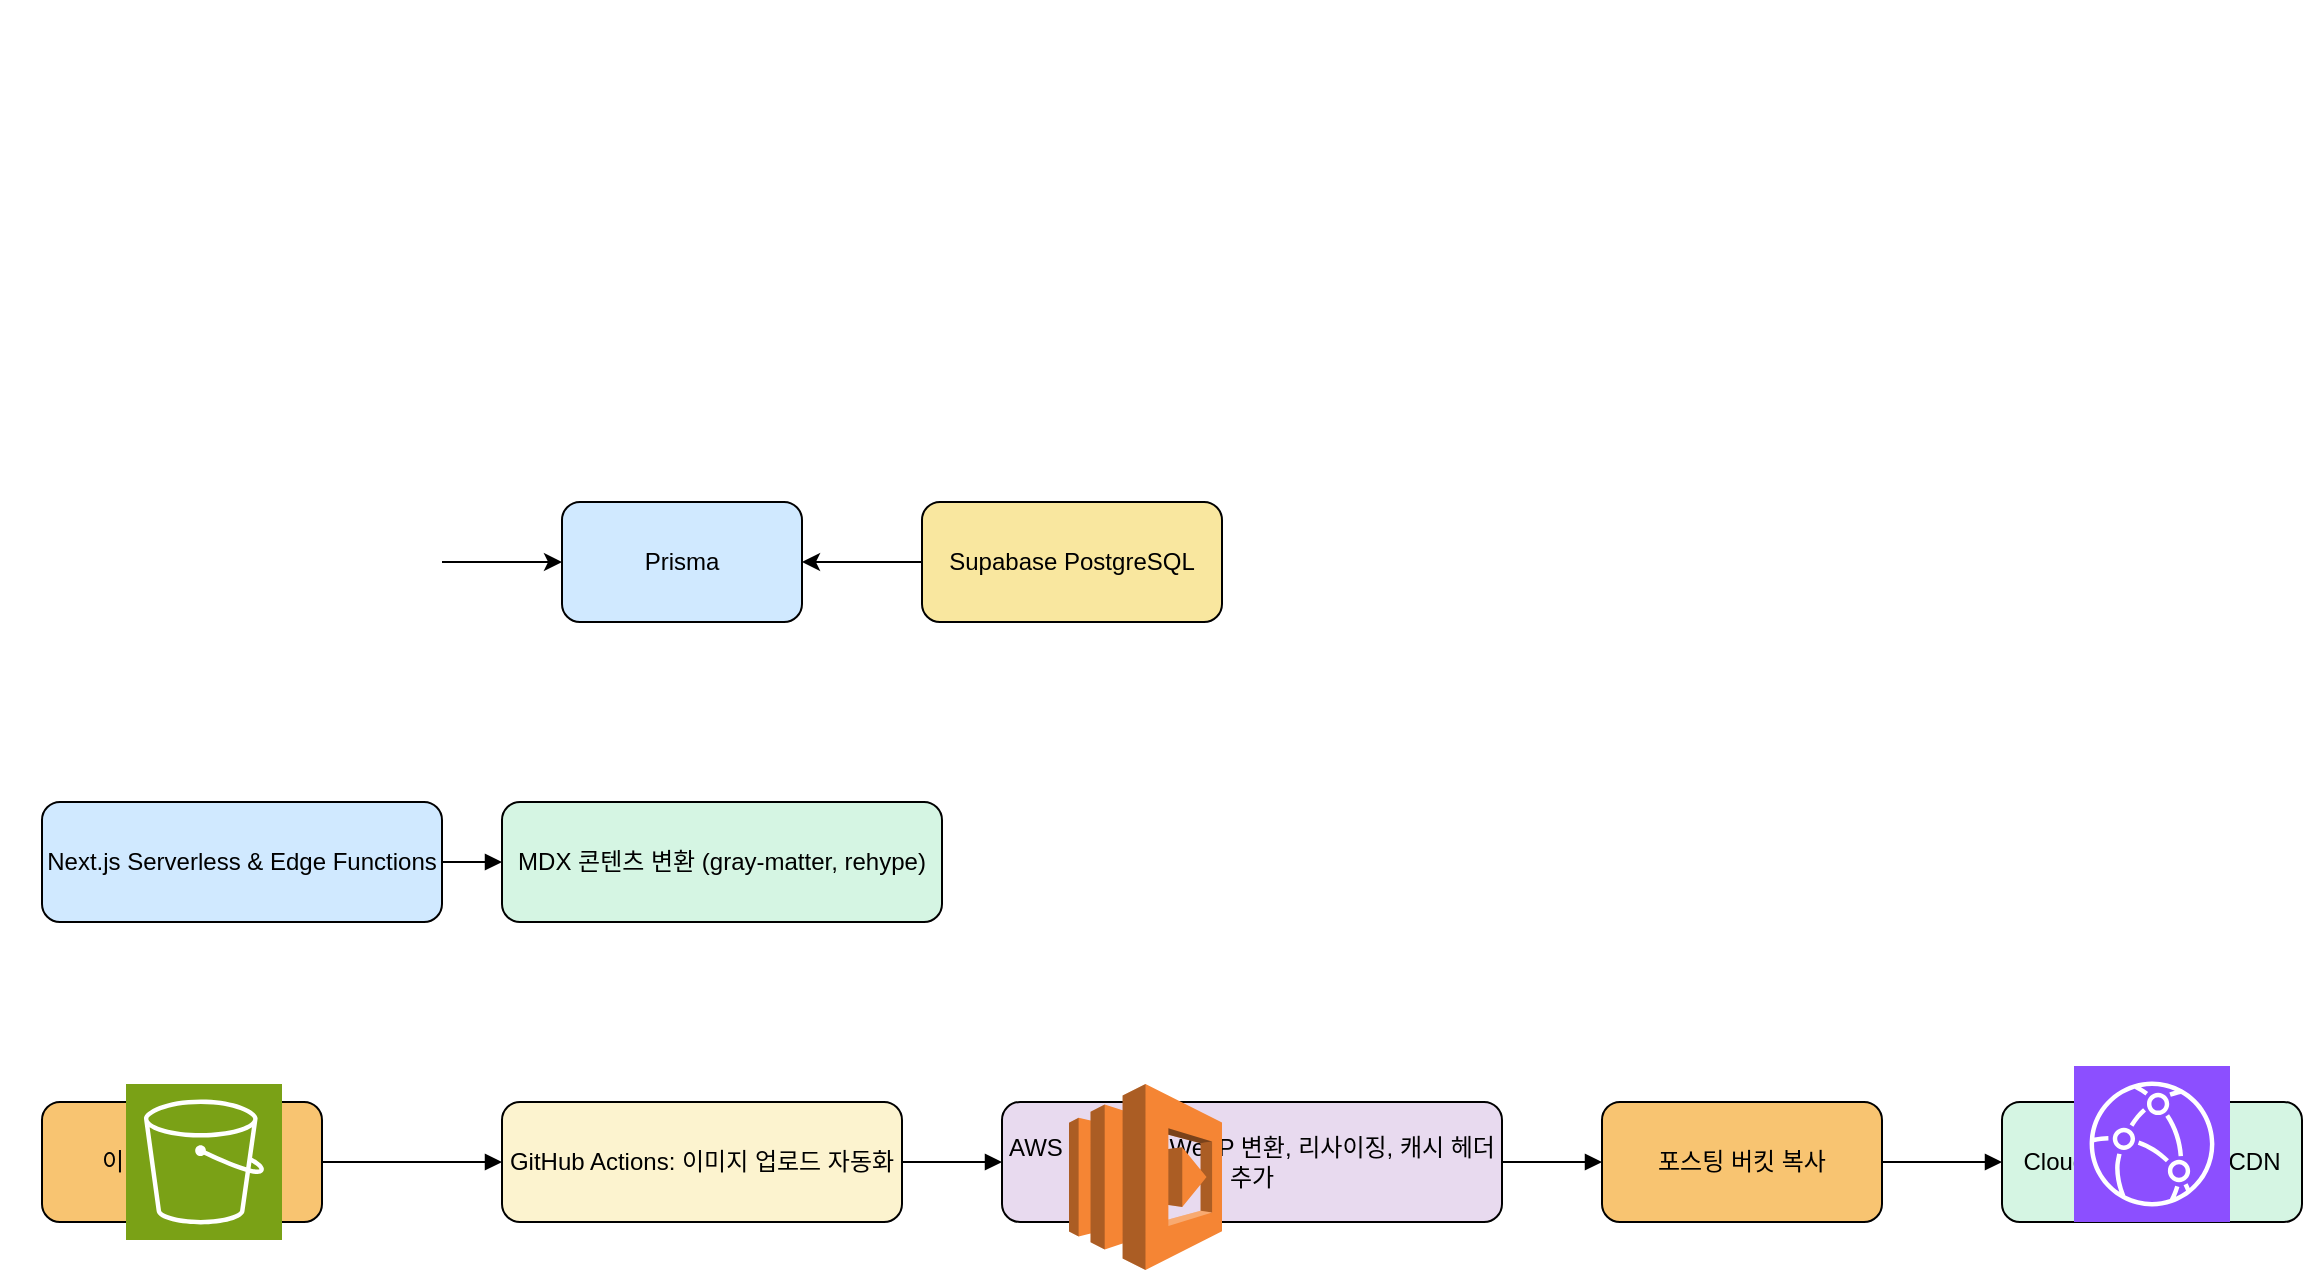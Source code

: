 <mxfile version="26.2.14">
  <diagram id="Ht1M8jgEwFfnCIfOTk4-" name="Page-1">
    <mxGraphModel dx="931" dy="588" grid="1" gridSize="10" guides="1" tooltips="1" connect="1" arrows="1" fold="1" page="1" pageScale="1" pageWidth="1169" pageHeight="827" math="0" shadow="0">
      <root>
        <mxCell id="0" />
        <mxCell id="1" parent="0" />
        <mxCell id="4" value="Prisma" style="shape=rectangle;rounded=1;fillColor=#d0e9ff;whiteSpace=wrap;html=1;" parent="1" vertex="1">
          <mxGeometry x="280" y="250" width="120" height="60" as="geometry" />
        </mxCell>
        <mxCell id="i6gb_gYeYcdbdpnZbGSR-55" value="" style="edgeStyle=orthogonalEdgeStyle;rounded=0;orthogonalLoop=1;jettySize=auto;html=1;" edge="1" parent="1" source="5" target="4">
          <mxGeometry relative="1" as="geometry" />
        </mxCell>
        <mxCell id="5" value="Supabase PostgreSQL" style="shape=rectangle;rounded=1;fillColor=#f9e79f;whiteSpace=wrap;html=1;" parent="1" vertex="1">
          <mxGeometry x="460" y="250" width="150" height="60" as="geometry" />
        </mxCell>
        <mxCell id="6" value="Next.js Serverless &amp; Edge Functions" style="shape=rectangle;rounded=1;fillColor=#d0e9ff;whiteSpace=wrap;html=1;" parent="1" vertex="1">
          <mxGeometry x="20" y="400" width="200" height="60" as="geometry" />
        </mxCell>
        <mxCell id="7" value="MDX 콘텐츠 변환 (gray-matter, rehype)" style="shape=rectangle;rounded=1;fillColor=#d5f5e3;whiteSpace=wrap;html=1;" parent="1" vertex="1">
          <mxGeometry x="250" y="400" width="220" height="60" as="geometry" />
        </mxCell>
        <mxCell id="8" value="이미지 저장: S3" style="shape=rectangle;rounded=1;fillColor=#f8c471;whiteSpace=wrap;html=1;" parent="1" vertex="1">
          <mxGeometry x="20" y="550" width="140" height="60" as="geometry" />
        </mxCell>
        <mxCell id="9" value="GitHub Actions: 이미지 업로드 자동화" style="shape=rectangle;rounded=1;fillColor=#fcf3cf;whiteSpace=wrap;html=1;" parent="1" vertex="1">
          <mxGeometry x="250" y="550" width="200" height="60" as="geometry" />
        </mxCell>
        <mxCell id="10" value="AWS Lambda: WebP 변환, 리사이징, 캐시 헤더 추가" style="shape=rectangle;rounded=1;fillColor=#e8daef;whiteSpace=wrap;html=1;" parent="1" vertex="1">
          <mxGeometry x="500" y="550" width="250" height="60" as="geometry" />
        </mxCell>
        <mxCell id="11" value="포스팅 버킷 복사" style="shape=rectangle;rounded=1;fillColor=#f8c471;whiteSpace=wrap;html=1;" parent="1" vertex="1">
          <mxGeometry x="800" y="550" width="140" height="60" as="geometry" />
        </mxCell>
        <mxCell id="12" value="CloudFront: 이미지 CDN" style="shape=rectangle;rounded=1;fillColor=#d5f5e3;whiteSpace=wrap;html=1;" parent="1" vertex="1">
          <mxGeometry x="1000" y="550" width="150" height="60" as="geometry" />
        </mxCell>
        <mxCell id="13" style="edgeStyle=elbowEdgeStyle;rounded=1;html=1;endArrow=block;" parent="1" vertex="1">
          <mxGeometry relative="1" as="geometry">
            <mxPoint x="90" y="280" as="sourcePoint" />
            <mxPoint x="260" y="180" as="targetPoint" />
          </mxGeometry>
        </mxCell>
        <mxCell id="14" style="edgeStyle=elbowEdgeStyle;rounded=1;html=1;endArrow=block;" parent="1" target="4" vertex="1">
          <mxGeometry relative="1" as="geometry">
            <mxPoint x="90" y="280" as="sourcePoint" />
          </mxGeometry>
        </mxCell>
        <mxCell id="15" style="edgeStyle=elbowEdgeStyle;rounded=1;html=1;endArrow=block;" parent="1" source="4" target="5" vertex="1">
          <mxGeometry relative="1" as="geometry" />
        </mxCell>
        <mxCell id="16" style="edgeStyle=elbowEdgeStyle;rounded=1;html=1;endArrow=block;" parent="1" target="6" vertex="1">
          <mxGeometry relative="1" as="geometry">
            <mxPoint x="90" y="280" as="sourcePoint" />
          </mxGeometry>
        </mxCell>
        <mxCell id="17" style="edgeStyle=elbowEdgeStyle;rounded=1;html=1;endArrow=block;" parent="1" source="6" target="7" edge="1">
          <mxGeometry relative="1" as="geometry" />
        </mxCell>
        <mxCell id="18" style="edgeStyle=elbowEdgeStyle;rounded=1;html=1;endArrow=block;" parent="1" source="8" target="9" edge="1">
          <mxGeometry relative="1" as="geometry" />
        </mxCell>
        <mxCell id="19" style="edgeStyle=elbowEdgeStyle;rounded=1;html=1;endArrow=block;" parent="1" source="9" target="10" edge="1">
          <mxGeometry relative="1" as="geometry" />
        </mxCell>
        <mxCell id="20" style="edgeStyle=elbowEdgeStyle;rounded=1;html=1;endArrow=block;" parent="1" source="10" target="11" edge="1">
          <mxGeometry relative="1" as="geometry" />
        </mxCell>
        <mxCell id="21" style="edgeStyle=elbowEdgeStyle;rounded=1;html=1;endArrow=block;" parent="1" source="11" target="12" edge="1">
          <mxGeometry relative="1" as="geometry" />
        </mxCell>
        <mxCell id="i6gb_gYeYcdbdpnZbGSR-54" value="" style="edgeStyle=orthogonalEdgeStyle;rounded=0;orthogonalLoop=1;jettySize=auto;html=1;" edge="1" parent="1" source="i6gb_gYeYcdbdpnZbGSR-51" target="4">
          <mxGeometry relative="1" as="geometry" />
        </mxCell>
        <mxCell id="i6gb_gYeYcdbdpnZbGSR-51" value="" style="shape=image;imageAspect=0;aspect=fixed;verticalLabelPosition=bottom;verticalAlign=top;image=https://upload.wikimedia.org/wikipedia/commons/8/8e/Nextjs-logo.svg;" vertex="1" parent="1">
          <mxGeometry x="23" y="260" width="197" height="40" as="geometry" />
        </mxCell>
        <mxCell id="i6gb_gYeYcdbdpnZbGSR-56" value="" style="shape=image;html=1;verticalAlign=top;verticalLabelPosition=bottom;labelBackgroundColor=#ffffff;imageAspect=0;aspect=fixed;image=https://cdn1.iconfinder.com/data/icons/ionicons-fill-vol-2/512/logo-vercel-128.png" vertex="1" parent="1">
          <mxGeometry x="80" y="140" width="60" height="60" as="geometry" />
        </mxCell>
        <mxCell id="i6gb_gYeYcdbdpnZbGSR-57" value="" style="sketch=0;points=[[0,0,0],[0.25,0,0],[0.5,0,0],[0.75,0,0],[1,0,0],[0,1,0],[0.25,1,0],[0.5,1,0],[0.75,1,0],[1,1,0],[0,0.25,0],[0,0.5,0],[0,0.75,0],[1,0.25,0],[1,0.5,0],[1,0.75,0]];outlineConnect=0;fontColor=#232F3E;fillColor=#7AA116;strokeColor=#ffffff;dashed=0;verticalLabelPosition=bottom;verticalAlign=top;align=center;html=1;fontSize=12;fontStyle=0;aspect=fixed;shape=mxgraph.aws4.resourceIcon;resIcon=mxgraph.aws4.s3;" vertex="1" parent="1">
          <mxGeometry x="62" y="541" width="78" height="78" as="geometry" />
        </mxCell>
        <mxCell id="i6gb_gYeYcdbdpnZbGSR-58" value="" style="outlineConnect=0;dashed=0;verticalLabelPosition=bottom;verticalAlign=top;align=center;html=1;shape=mxgraph.aws3.lambda;fillColor=#F58534;gradientColor=none;" vertex="1" parent="1">
          <mxGeometry x="533.5" y="541" width="76.5" height="93" as="geometry" />
        </mxCell>
        <mxCell id="i6gb_gYeYcdbdpnZbGSR-59" value="" style="sketch=0;points=[[0,0,0],[0.25,0,0],[0.5,0,0],[0.75,0,0],[1,0,0],[0,1,0],[0.25,1,0],[0.5,1,0],[0.75,1,0],[1,1,0],[0,0.25,0],[0,0.5,0],[0,0.75,0],[1,0.25,0],[1,0.5,0],[1,0.75,0]];outlineConnect=0;fontColor=#232F3E;fillColor=#8C4FFF;strokeColor=#ffffff;dashed=0;verticalLabelPosition=bottom;verticalAlign=top;align=center;html=1;fontSize=12;fontStyle=0;aspect=fixed;shape=mxgraph.aws4.resourceIcon;resIcon=mxgraph.aws4.cloudfront;" vertex="1" parent="1">
          <mxGeometry x="1036" y="532" width="78" height="78" as="geometry" />
        </mxCell>
        <mxCell id="i6gb_gYeYcdbdpnZbGSR-60" value="" style="shape=image;html=1;verticalAlign=top;verticalLabelPosition=bottom;labelBackgroundColor=#ffffff;imageAspect=0;aspect=fixed;image=https://cdn1.iconfinder.com/data/icons/bootstrap-vol-3/16/filetype-mdx-128.png" vertex="1" parent="1">
          <mxGeometry x="290" y="350" width="128" height="128" as="geometry" />
        </mxCell>
      </root>
    </mxGraphModel>
  </diagram>
</mxfile>
